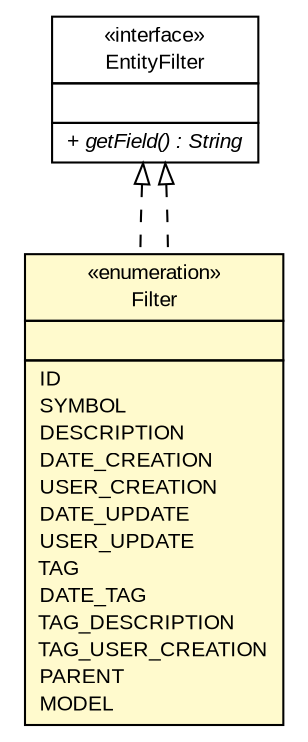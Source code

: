 #!/usr/local/bin/dot
#
# Class diagram 
# Generated by UMLGraph version R5_6-24-gf6e263 (http://www.umlgraph.org/)
#

digraph G {
	edge [fontname="arial",fontsize=10,labelfontname="arial",labelfontsize=10];
	node [fontname="arial",fontsize=10,shape=plaintext];
	nodesep=0.25;
	ranksep=0.5;
	// gov.sandia.cf.model.QuantityOfInterest.Filter
	c373244 [label=<<table title="gov.sandia.cf.model.QuantityOfInterest.Filter" border="0" cellborder="1" cellspacing="0" cellpadding="2" port="p" bgcolor="lemonChiffon" href="./QuantityOfInterest.Filter.html">
		<tr><td><table border="0" cellspacing="0" cellpadding="1">
<tr><td align="center" balign="center"> &#171;enumeration&#187; </td></tr>
<tr><td align="center" balign="center"> Filter </td></tr>
		</table></td></tr>
		<tr><td><table border="0" cellspacing="0" cellpadding="1">
<tr><td align="left" balign="left">  </td></tr>
		</table></td></tr>
		<tr><td><table border="0" cellspacing="0" cellpadding="1">
<tr><td align="left" balign="left"> ID </td></tr>
<tr><td align="left" balign="left"> SYMBOL </td></tr>
<tr><td align="left" balign="left"> DESCRIPTION </td></tr>
<tr><td align="left" balign="left"> DATE_CREATION </td></tr>
<tr><td align="left" balign="left"> USER_CREATION </td></tr>
<tr><td align="left" balign="left"> DATE_UPDATE </td></tr>
<tr><td align="left" balign="left"> USER_UPDATE </td></tr>
<tr><td align="left" balign="left"> TAG </td></tr>
<tr><td align="left" balign="left"> DATE_TAG </td></tr>
<tr><td align="left" balign="left"> TAG_DESCRIPTION </td></tr>
<tr><td align="left" balign="left"> TAG_USER_CREATION </td></tr>
<tr><td align="left" balign="left"> PARENT </td></tr>
<tr><td align="left" balign="left"> MODEL </td></tr>
		</table></td></tr>
		</table>>, URL="./QuantityOfInterest.Filter.html", fontname="arial", fontcolor="black", fontsize=10.0];
	// gov.sandia.cf.model.query.EntityFilter
	c373245 [label=<<table title="gov.sandia.cf.model.query.EntityFilter" border="0" cellborder="1" cellspacing="0" cellpadding="2" port="p" href="./query/EntityFilter.html">
		<tr><td><table border="0" cellspacing="0" cellpadding="1">
<tr><td align="center" balign="center"> &#171;interface&#187; </td></tr>
<tr><td align="center" balign="center"> EntityFilter </td></tr>
		</table></td></tr>
		<tr><td><table border="0" cellspacing="0" cellpadding="1">
<tr><td align="left" balign="left">  </td></tr>
		</table></td></tr>
		<tr><td><table border="0" cellspacing="0" cellpadding="1">
<tr><td align="left" balign="left"><font face="arial italic" point-size="10.0"> + getField() : String </font></td></tr>
		</table></td></tr>
		</table>>, URL="./query/EntityFilter.html", fontname="arial", fontcolor="black", fontsize=10.0];
	//gov.sandia.cf.model.QuantityOfInterest.Filter implements gov.sandia.cf.model.query.EntityFilter
	c373245:p -> c373244:p [dir=back,arrowtail=empty,style=dashed];
	//gov.sandia.cf.model.QuantityOfInterest.Filter implements gov.sandia.cf.model.query.EntityFilter
	c373245:p -> c373244:p [dir=back,arrowtail=empty,style=dashed];
}

